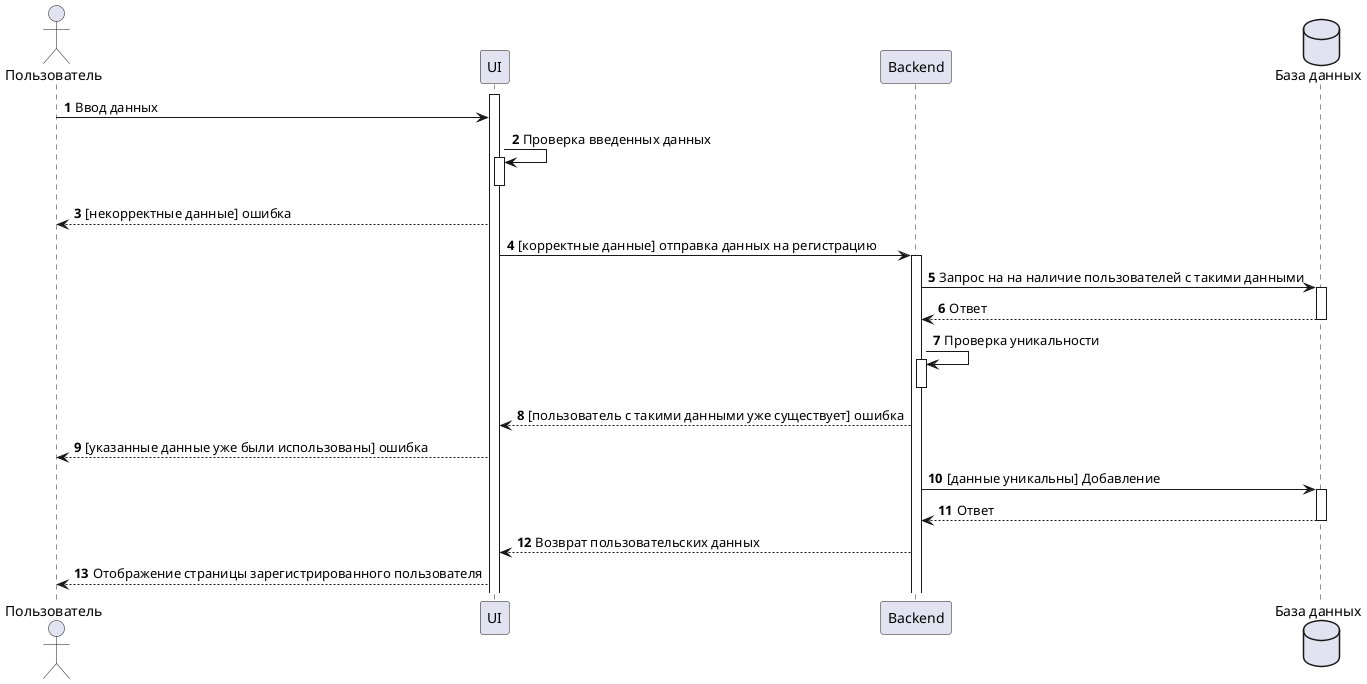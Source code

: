 @startuml
autonumber

actor "Пользователь" as user
participant "UI" as ui
participant "Backend" as backend
database "База данных" as database

activate ui
user->ui:Ввод данных
ui->ui:Проверка введенных данных
activate ui
deactivate ui
ui-->user:[некорректные данные] ошибка

ui->backend:[корректные данные] отправка данных на регистрацию
activate backend

backend->database:Запрос на на наличие пользователей с такими данными
activate database

database-->backend:Ответ
deactivate database
backend->backend:Проверка уникальности
activate backend
deactivate backend
backend-->ui:[пользователь с такими данными уже существует] ошибка
ui-->user: [указанные данные уже были использованы] ошибка

backend->database:[данные уникальны] Добавление
activate database

database-->backend:Ответ
deactivate database

backend-->ui:Возврат пользовательских данных
ui-->user:Отображение страницы зарегистрированного пользователя
@enduml